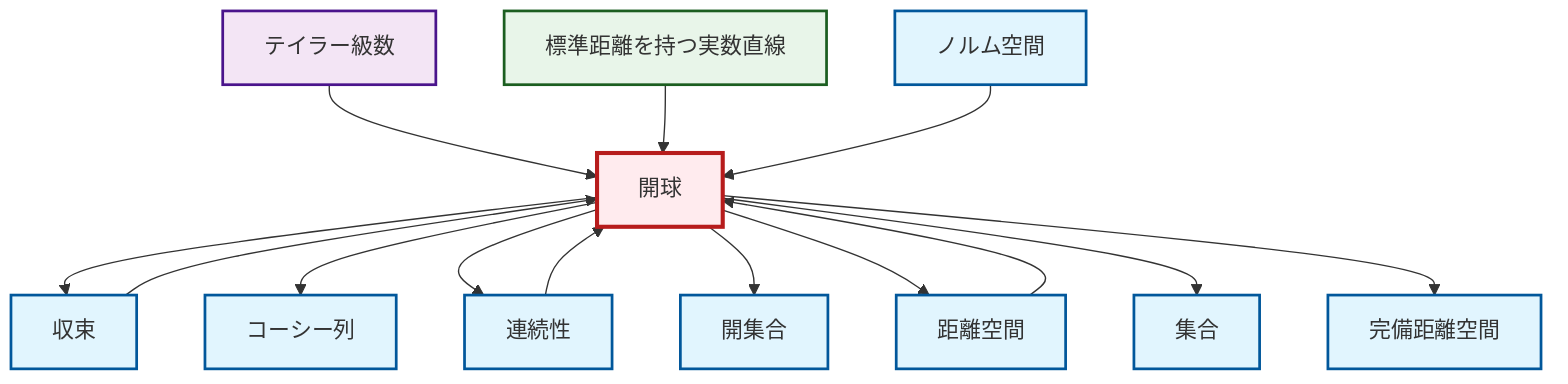 graph TD
    classDef definition fill:#e1f5fe,stroke:#01579b,stroke-width:2px
    classDef theorem fill:#f3e5f5,stroke:#4a148c,stroke-width:2px
    classDef axiom fill:#fff3e0,stroke:#e65100,stroke-width:2px
    classDef example fill:#e8f5e9,stroke:#1b5e20,stroke-width:2px
    classDef current fill:#ffebee,stroke:#b71c1c,stroke-width:3px
    ex-real-line-metric["標準距離を持つ実数直線"]:::example
    thm-taylor-series["テイラー級数"]:::theorem
    def-complete-metric-space["完備距離空間"]:::definition
    def-open-ball["開球"]:::definition
    def-set["集合"]:::definition
    def-normed-vector-space["ノルム空間"]:::definition
    def-convergence["収束"]:::definition
    def-open-set["開集合"]:::definition
    def-cauchy-sequence["コーシー列"]:::definition
    def-continuity["連続性"]:::definition
    def-metric-space["距離空間"]:::definition
    def-open-ball --> def-convergence
    thm-taylor-series --> def-open-ball
    def-continuity --> def-open-ball
    def-open-ball --> def-cauchy-sequence
    def-open-ball --> def-continuity
    def-open-ball --> def-open-set
    def-open-ball --> def-metric-space
    ex-real-line-metric --> def-open-ball
    def-metric-space --> def-open-ball
    def-open-ball --> def-set
    def-convergence --> def-open-ball
    def-normed-vector-space --> def-open-ball
    def-open-ball --> def-complete-metric-space
    class def-open-ball current